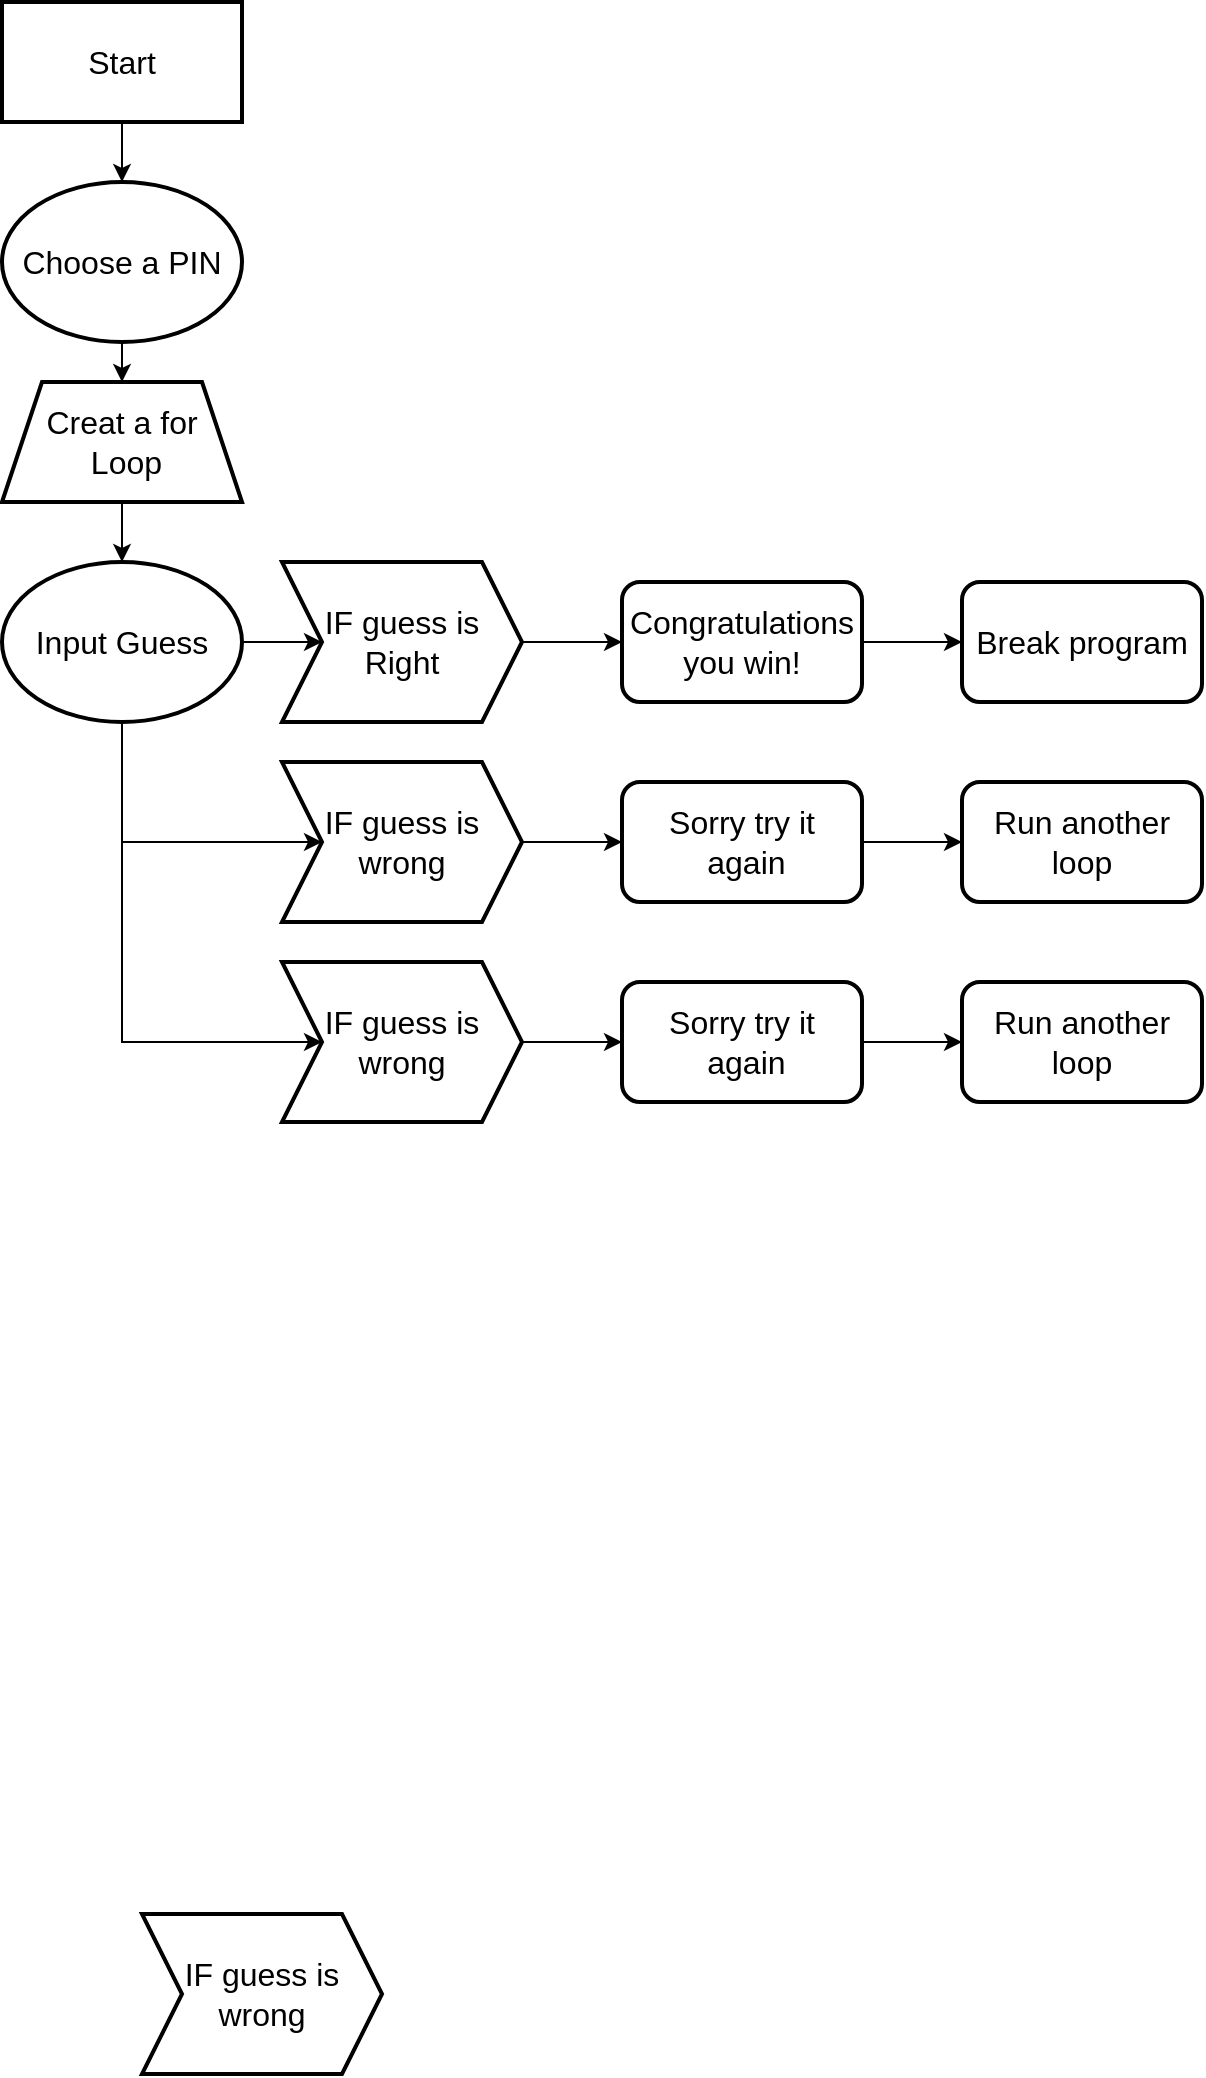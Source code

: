 <mxfile version="20.6.0" type="github">
  <diagram id="C5RBs43oDa-KdzZeNtuy" name="Page-1">
    <mxGraphModel dx="1038" dy="539" grid="1" gridSize="10" guides="1" tooltips="1" connect="1" arrows="1" fold="1" page="1" pageScale="1" pageWidth="827" pageHeight="1169" math="0" shadow="0">
      <root>
        <mxCell id="WIyWlLk6GJQsqaUBKTNV-0" />
        <mxCell id="WIyWlLk6GJQsqaUBKTNV-1" parent="WIyWlLk6GJQsqaUBKTNV-0" />
        <mxCell id="rpk_asHWrSznHl8svfK_-0" value="&lt;font style=&quot;font-size: 16px;&quot;&gt;Start&lt;/font&gt;" style="rounded=0;whiteSpace=wrap;html=1;strokeWidth=2;" vertex="1" parent="WIyWlLk6GJQsqaUBKTNV-1">
          <mxGeometry x="40" y="40" width="120" height="60" as="geometry" />
        </mxCell>
        <mxCell id="rpk_asHWrSznHl8svfK_-1" value="" style="endArrow=classic;html=1;rounded=0;fontSize=16;exitX=0.5;exitY=1;exitDx=0;exitDy=0;" edge="1" parent="WIyWlLk6GJQsqaUBKTNV-1" source="rpk_asHWrSznHl8svfK_-0" target="rpk_asHWrSznHl8svfK_-2">
          <mxGeometry width="50" height="50" relative="1" as="geometry">
            <mxPoint x="180" y="250" as="sourcePoint" />
            <mxPoint x="230" y="200" as="targetPoint" />
          </mxGeometry>
        </mxCell>
        <mxCell id="rpk_asHWrSznHl8svfK_-2" value="Choose a PIN" style="ellipse;whiteSpace=wrap;html=1;strokeWidth=2;fontSize=16;" vertex="1" parent="WIyWlLk6GJQsqaUBKTNV-1">
          <mxGeometry x="40" y="130" width="120" height="80" as="geometry" />
        </mxCell>
        <mxCell id="rpk_asHWrSznHl8svfK_-3" value="" style="endArrow=classic;html=1;rounded=0;fontSize=16;exitX=0.5;exitY=1;exitDx=0;exitDy=0;entryX=0.5;entryY=0;entryDx=0;entryDy=0;" edge="1" parent="WIyWlLk6GJQsqaUBKTNV-1" source="rpk_asHWrSznHl8svfK_-2" target="rpk_asHWrSznHl8svfK_-6">
          <mxGeometry width="50" height="50" relative="1" as="geometry">
            <mxPoint x="180" y="250" as="sourcePoint" />
            <mxPoint x="100" y="240" as="targetPoint" />
            <Array as="points" />
          </mxGeometry>
        </mxCell>
        <mxCell id="rpk_asHWrSznHl8svfK_-6" value="Creat a for&lt;br&gt;&amp;nbsp;Loop" style="shape=trapezoid;perimeter=trapezoidPerimeter;whiteSpace=wrap;html=1;fixedSize=1;strokeWidth=2;fontSize=16;" vertex="1" parent="WIyWlLk6GJQsqaUBKTNV-1">
          <mxGeometry x="40" y="230" width="120" height="60" as="geometry" />
        </mxCell>
        <mxCell id="rpk_asHWrSznHl8svfK_-7" value="" style="endArrow=classic;html=1;rounded=0;fontSize=16;exitX=0.5;exitY=1;exitDx=0;exitDy=0;" edge="1" parent="WIyWlLk6GJQsqaUBKTNV-1" source="rpk_asHWrSznHl8svfK_-6" target="rpk_asHWrSznHl8svfK_-8">
          <mxGeometry width="50" height="50" relative="1" as="geometry">
            <mxPoint x="180" y="240" as="sourcePoint" />
            <mxPoint x="100" y="330" as="targetPoint" />
          </mxGeometry>
        </mxCell>
        <mxCell id="rpk_asHWrSznHl8svfK_-8" value="Input Guess" style="ellipse;whiteSpace=wrap;html=1;strokeWidth=2;fontSize=16;" vertex="1" parent="WIyWlLk6GJQsqaUBKTNV-1">
          <mxGeometry x="40" y="320" width="120" height="80" as="geometry" />
        </mxCell>
        <mxCell id="rpk_asHWrSznHl8svfK_-10" value="" style="endArrow=classic;html=1;rounded=0;fontSize=16;exitX=1;exitY=0.5;exitDx=0;exitDy=0;entryX=0;entryY=0.5;entryDx=0;entryDy=0;" edge="1" parent="WIyWlLk6GJQsqaUBKTNV-1" source="rpk_asHWrSznHl8svfK_-8" target="rpk_asHWrSznHl8svfK_-14">
          <mxGeometry width="50" height="50" relative="1" as="geometry">
            <mxPoint x="180" y="380" as="sourcePoint" />
            <mxPoint x="230" y="352.5" as="targetPoint" />
          </mxGeometry>
        </mxCell>
        <mxCell id="rpk_asHWrSznHl8svfK_-14" value="IF guess is Right" style="shape=step;perimeter=stepPerimeter;whiteSpace=wrap;html=1;fixedSize=1;strokeWidth=2;fontSize=16;" vertex="1" parent="WIyWlLk6GJQsqaUBKTNV-1">
          <mxGeometry x="180" y="320" width="120" height="80" as="geometry" />
        </mxCell>
        <mxCell id="rpk_asHWrSznHl8svfK_-15" value="Congratulations you win!" style="rounded=1;whiteSpace=wrap;html=1;strokeWidth=2;fontSize=16;" vertex="1" parent="WIyWlLk6GJQsqaUBKTNV-1">
          <mxGeometry x="350" y="330" width="120" height="60" as="geometry" />
        </mxCell>
        <mxCell id="rpk_asHWrSznHl8svfK_-16" value="" style="endArrow=classic;html=1;rounded=0;fontSize=16;exitX=1;exitY=0.5;exitDx=0;exitDy=0;entryX=0;entryY=0.5;entryDx=0;entryDy=0;" edge="1" parent="WIyWlLk6GJQsqaUBKTNV-1" source="rpk_asHWrSznHl8svfK_-14" target="rpk_asHWrSznHl8svfK_-15">
          <mxGeometry width="50" height="50" relative="1" as="geometry">
            <mxPoint x="180" y="260" as="sourcePoint" />
            <mxPoint x="230" y="210" as="targetPoint" />
          </mxGeometry>
        </mxCell>
        <mxCell id="rpk_asHWrSznHl8svfK_-19" value="Break program" style="rounded=1;whiteSpace=wrap;html=1;strokeWidth=2;fontSize=16;" vertex="1" parent="WIyWlLk6GJQsqaUBKTNV-1">
          <mxGeometry x="520" y="330" width="120" height="60" as="geometry" />
        </mxCell>
        <mxCell id="rpk_asHWrSznHl8svfK_-21" value="" style="endArrow=classic;html=1;rounded=0;fontSize=16;exitX=1;exitY=0.5;exitDx=0;exitDy=0;entryX=0;entryY=0.5;entryDx=0;entryDy=0;" edge="1" parent="WIyWlLk6GJQsqaUBKTNV-1" source="rpk_asHWrSznHl8svfK_-15" target="rpk_asHWrSznHl8svfK_-19">
          <mxGeometry width="50" height="50" relative="1" as="geometry">
            <mxPoint x="180" y="260" as="sourcePoint" />
            <mxPoint x="230" y="210" as="targetPoint" />
          </mxGeometry>
        </mxCell>
        <mxCell id="rpk_asHWrSznHl8svfK_-23" value="IF guess is wrong" style="shape=step;perimeter=stepPerimeter;whiteSpace=wrap;html=1;fixedSize=1;strokeWidth=2;fontSize=16;" vertex="1" parent="WIyWlLk6GJQsqaUBKTNV-1">
          <mxGeometry x="180" y="420" width="120" height="80" as="geometry" />
        </mxCell>
        <mxCell id="rpk_asHWrSznHl8svfK_-24" value="" style="endArrow=classic;html=1;rounded=0;fontSize=16;exitX=0.5;exitY=1;exitDx=0;exitDy=0;entryX=0;entryY=0.5;entryDx=0;entryDy=0;" edge="1" parent="WIyWlLk6GJQsqaUBKTNV-1" source="rpk_asHWrSznHl8svfK_-8" target="rpk_asHWrSznHl8svfK_-23">
          <mxGeometry width="50" height="50" relative="1" as="geometry">
            <mxPoint x="390" y="340" as="sourcePoint" />
            <mxPoint x="440" y="290" as="targetPoint" />
            <Array as="points">
              <mxPoint x="100" y="460" />
            </Array>
          </mxGeometry>
        </mxCell>
        <mxCell id="rpk_asHWrSznHl8svfK_-25" value="" style="endArrow=classic;html=1;rounded=0;fontSize=16;exitX=0.5;exitY=1;exitDx=0;exitDy=0;entryX=0;entryY=0.5;entryDx=0;entryDy=0;" edge="1" parent="WIyWlLk6GJQsqaUBKTNV-1" source="rpk_asHWrSznHl8svfK_-8" target="rpk_asHWrSznHl8svfK_-30">
          <mxGeometry width="50" height="50" relative="1" as="geometry">
            <mxPoint x="390" y="340" as="sourcePoint" />
            <mxPoint x="200" y="560" as="targetPoint" />
            <Array as="points">
              <mxPoint x="100" y="560" />
            </Array>
          </mxGeometry>
        </mxCell>
        <mxCell id="rpk_asHWrSznHl8svfK_-29" value="" style="edgeStyle=orthogonalEdgeStyle;rounded=0;orthogonalLoop=1;jettySize=auto;html=1;fontSize=16;" edge="1" parent="WIyWlLk6GJQsqaUBKTNV-1" source="rpk_asHWrSznHl8svfK_-26" target="rpk_asHWrSznHl8svfK_-28">
          <mxGeometry relative="1" as="geometry" />
        </mxCell>
        <mxCell id="rpk_asHWrSznHl8svfK_-26" value="Sorry try it&lt;br&gt;&amp;nbsp;again" style="rounded=1;whiteSpace=wrap;html=1;strokeWidth=2;fontSize=16;" vertex="1" parent="WIyWlLk6GJQsqaUBKTNV-1">
          <mxGeometry x="350" y="430" width="120" height="60" as="geometry" />
        </mxCell>
        <mxCell id="rpk_asHWrSznHl8svfK_-27" value="" style="endArrow=classic;html=1;rounded=0;fontSize=16;exitX=1;exitY=0.5;exitDx=0;exitDy=0;entryX=0;entryY=0.5;entryDx=0;entryDy=0;" edge="1" parent="WIyWlLk6GJQsqaUBKTNV-1" source="rpk_asHWrSznHl8svfK_-23" target="rpk_asHWrSznHl8svfK_-26">
          <mxGeometry width="50" height="50" relative="1" as="geometry">
            <mxPoint x="390" y="380" as="sourcePoint" />
            <mxPoint x="440" y="330" as="targetPoint" />
          </mxGeometry>
        </mxCell>
        <mxCell id="rpk_asHWrSznHl8svfK_-28" value="Run another loop" style="whiteSpace=wrap;html=1;fontSize=16;rounded=1;strokeWidth=2;" vertex="1" parent="WIyWlLk6GJQsqaUBKTNV-1">
          <mxGeometry x="520" y="430" width="120" height="60" as="geometry" />
        </mxCell>
        <mxCell id="rpk_asHWrSznHl8svfK_-30" value="IF guess is wrong" style="shape=step;perimeter=stepPerimeter;whiteSpace=wrap;html=1;fixedSize=1;strokeWidth=2;fontSize=16;" vertex="1" parent="WIyWlLk6GJQsqaUBKTNV-1">
          <mxGeometry x="180" y="520" width="120" height="80" as="geometry" />
        </mxCell>
        <mxCell id="rpk_asHWrSznHl8svfK_-31" value="" style="edgeStyle=orthogonalEdgeStyle;rounded=0;orthogonalLoop=1;jettySize=auto;html=1;fontSize=16;" edge="1" parent="WIyWlLk6GJQsqaUBKTNV-1" source="rpk_asHWrSznHl8svfK_-32" target="rpk_asHWrSznHl8svfK_-34">
          <mxGeometry relative="1" as="geometry" />
        </mxCell>
        <mxCell id="rpk_asHWrSznHl8svfK_-32" value="Sorry try it&lt;br&gt;&amp;nbsp;again" style="rounded=1;whiteSpace=wrap;html=1;strokeWidth=2;fontSize=16;" vertex="1" parent="WIyWlLk6GJQsqaUBKTNV-1">
          <mxGeometry x="350" y="530" width="120" height="60" as="geometry" />
        </mxCell>
        <mxCell id="rpk_asHWrSznHl8svfK_-33" value="" style="endArrow=classic;html=1;rounded=0;fontSize=16;exitX=1;exitY=0.5;exitDx=0;exitDy=0;entryX=0;entryY=0.5;entryDx=0;entryDy=0;" edge="1" parent="WIyWlLk6GJQsqaUBKTNV-1" source="rpk_asHWrSznHl8svfK_-30" target="rpk_asHWrSznHl8svfK_-32">
          <mxGeometry width="50" height="50" relative="1" as="geometry">
            <mxPoint x="400" y="390" as="sourcePoint" />
            <mxPoint x="450" y="340" as="targetPoint" />
          </mxGeometry>
        </mxCell>
        <mxCell id="rpk_asHWrSznHl8svfK_-34" value="Run another loop" style="whiteSpace=wrap;html=1;fontSize=16;rounded=1;strokeWidth=2;" vertex="1" parent="WIyWlLk6GJQsqaUBKTNV-1">
          <mxGeometry x="520" y="530" width="120" height="60" as="geometry" />
        </mxCell>
        <mxCell id="rpk_asHWrSznHl8svfK_-35" value="IF guess is wrong" style="shape=step;perimeter=stepPerimeter;whiteSpace=wrap;html=1;fixedSize=1;strokeWidth=2;fontSize=16;" vertex="1" parent="WIyWlLk6GJQsqaUBKTNV-1">
          <mxGeometry x="110" y="996" width="120" height="80" as="geometry" />
        </mxCell>
      </root>
    </mxGraphModel>
  </diagram>
</mxfile>
